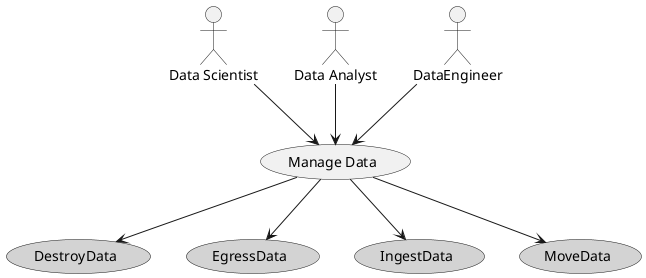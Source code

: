 @startuml


usecase "Manage Data" as ManageData

Actor "Data Scientist" as DataScientist

DataScientist --> ManageData

Actor "Data Analyst" as DataAnalyst

DataAnalyst --> ManageData

Actor "DataEngineer" as DataEngineer

DataEngineer --> ManageData



usecase "DestroyData" as DestroyData #lightgrey

ManageData --> DestroyData

usecase "EgressData" as EgressData #lightgrey

ManageData --> EgressData

usecase "IngestData" as IngestData #lightgrey

ManageData --> IngestData

usecase "MoveData" as MoveData #lightgrey

ManageData --> MoveData

@enduml

